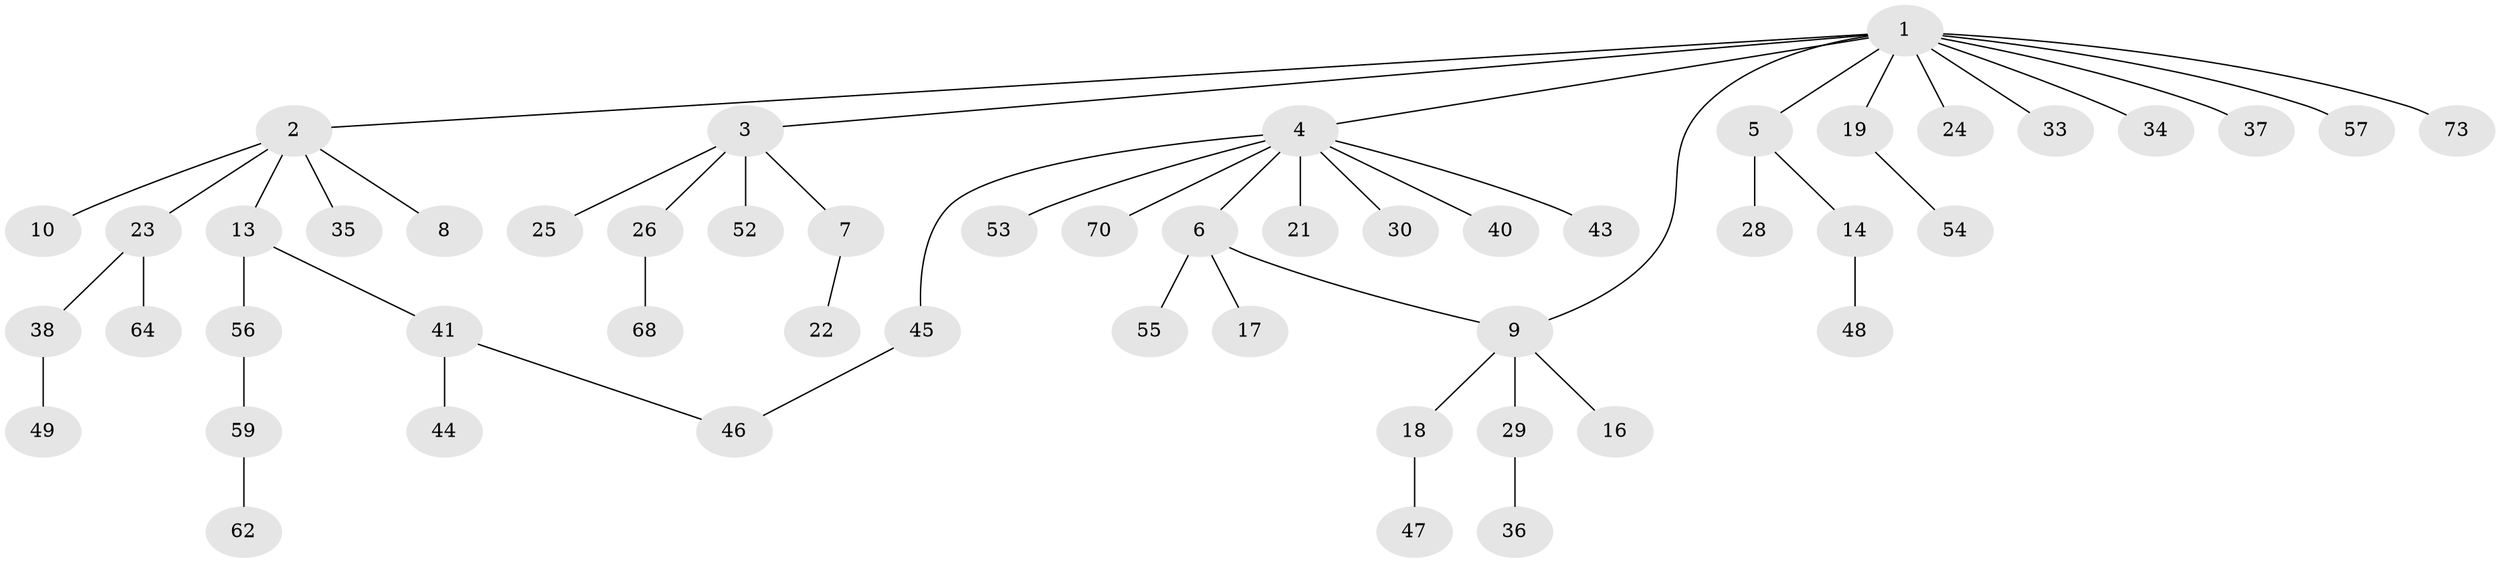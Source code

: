 // Generated by graph-tools (version 1.1) at 2025/23/03/03/25 07:23:54]
// undirected, 52 vertices, 53 edges
graph export_dot {
graph [start="1"]
  node [color=gray90,style=filled];
  1 [super="+27"];
  2 [super="+60"];
  3 [super="+39"];
  4 [super="+69"];
  5 [super="+15"];
  6 [super="+11"];
  7 [super="+12"];
  8 [super="+32"];
  9 [super="+20"];
  10;
  13 [super="+50"];
  14;
  16;
  17;
  18 [super="+31"];
  19;
  21;
  22;
  23;
  24;
  25;
  26 [super="+63"];
  28 [super="+72"];
  29 [super="+67"];
  30;
  33;
  34;
  35;
  36;
  37;
  38 [super="+42"];
  40;
  41 [super="+58"];
  43;
  44;
  45 [super="+51"];
  46 [super="+66"];
  47;
  48;
  49;
  52;
  53;
  54 [super="+71"];
  55;
  56;
  57;
  59 [super="+61"];
  62;
  64 [super="+65"];
  68;
  70;
  73;
  1 -- 2;
  1 -- 3;
  1 -- 4;
  1 -- 5;
  1 -- 9;
  1 -- 19;
  1 -- 24;
  1 -- 33;
  1 -- 34;
  1 -- 37;
  1 -- 57;
  1 -- 73;
  2 -- 8;
  2 -- 10;
  2 -- 13;
  2 -- 23;
  2 -- 35;
  3 -- 7;
  3 -- 25;
  3 -- 26;
  3 -- 52;
  4 -- 6;
  4 -- 21;
  4 -- 30;
  4 -- 40;
  4 -- 43;
  4 -- 45;
  4 -- 53;
  4 -- 70;
  5 -- 14;
  5 -- 28;
  6 -- 9;
  6 -- 55;
  6 -- 17;
  7 -- 22;
  9 -- 16;
  9 -- 18;
  9 -- 29;
  13 -- 41;
  13 -- 56;
  14 -- 48;
  18 -- 47;
  19 -- 54;
  23 -- 38;
  23 -- 64;
  26 -- 68;
  29 -- 36;
  38 -- 49;
  41 -- 44;
  41 -- 46;
  45 -- 46;
  56 -- 59;
  59 -- 62;
}
